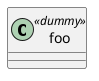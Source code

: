 {
  "sha1": "cwyve0ah7erj5jpj036r1j104xmsfdd",
  "insertion": {
    "when": "2024-06-01T09:03:02.182Z",
    "user": "plantuml@gmail.com"
  }
}
@startuml
class foo << dummy >>
@enduml
